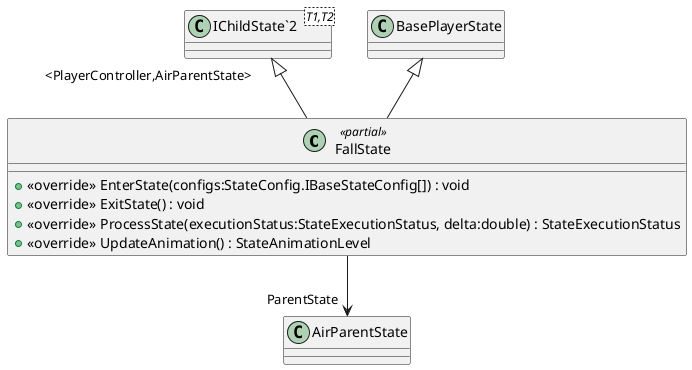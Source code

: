 @startuml
class FallState <<partial>> {
    + <<override>> EnterState(configs:StateConfig.IBaseStateConfig[]) : void
    + <<override>> ExitState() : void
    + <<override>> ProcessState(executionStatus:StateExecutionStatus, delta:double) : StateExecutionStatus
    + <<override>> UpdateAnimation() : StateAnimationLevel
}
class "IChildState`2"<T1,T2> {
}
BasePlayerState <|-- FallState
"IChildState`2" "<PlayerController,AirParentState>" <|-- FallState
FallState --> "ParentState" AirParentState
@enduml
